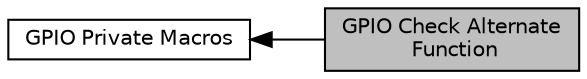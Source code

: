 digraph "GPIO Check Alternate Function"
{
  edge [fontname="Helvetica",fontsize="10",labelfontname="Helvetica",labelfontsize="10"];
  node [fontname="Helvetica",fontsize="10",shape=box];
  rankdir=LR;
  Node1 [label="GPIO Check Alternate\l Function",height=0.2,width=0.4,color="black", fillcolor="grey75", style="filled", fontcolor="black",tooltip=" "];
  Node2 [label="GPIO Private Macros",height=0.2,width=0.4,color="black", fillcolor="white", style="filled",URL="$group___g_p_i_o_ex___private___macros.html",tooltip=" "];
  Node2->Node1 [shape=plaintext, dir="back", style="solid"];
}
